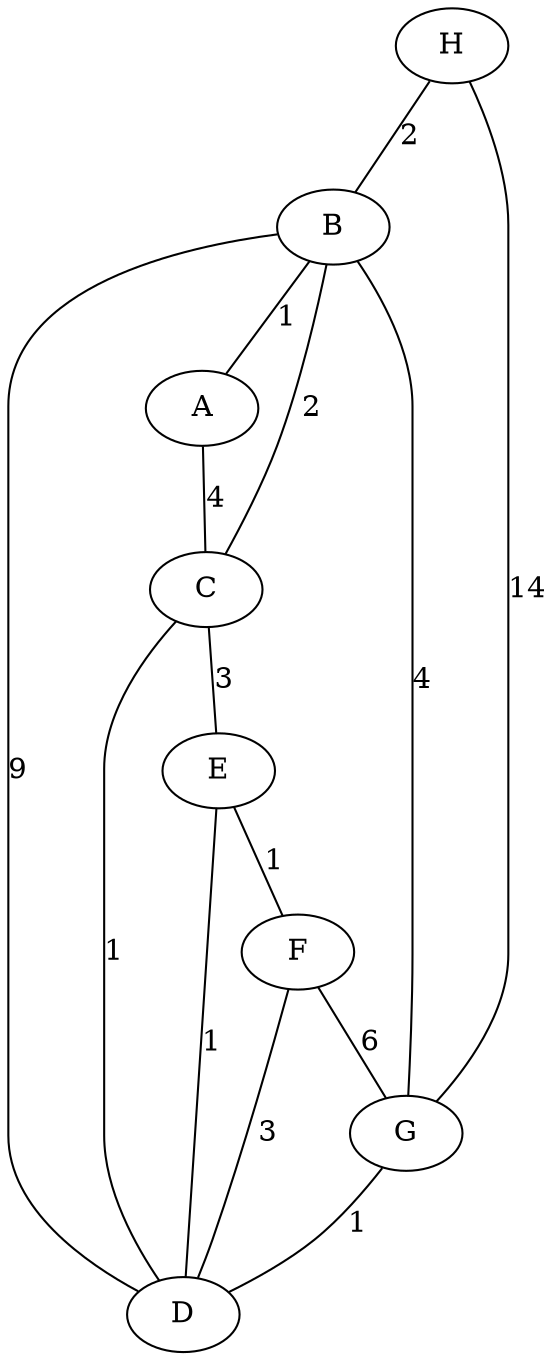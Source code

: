 graph {
H--B [label="2"];
H--G [label="14"];
B--G [label="4"];
B--D [label="9"];
B--C [label="2"];
B--A [label="1"];
A--C [label="4"];
C--D [label="1"];
C--E [label="3"];
E--D [label="1"];
E--F [label="1"];
F--D [label="3"];
F--G [label="6"];
G--D [label="1"];
}
